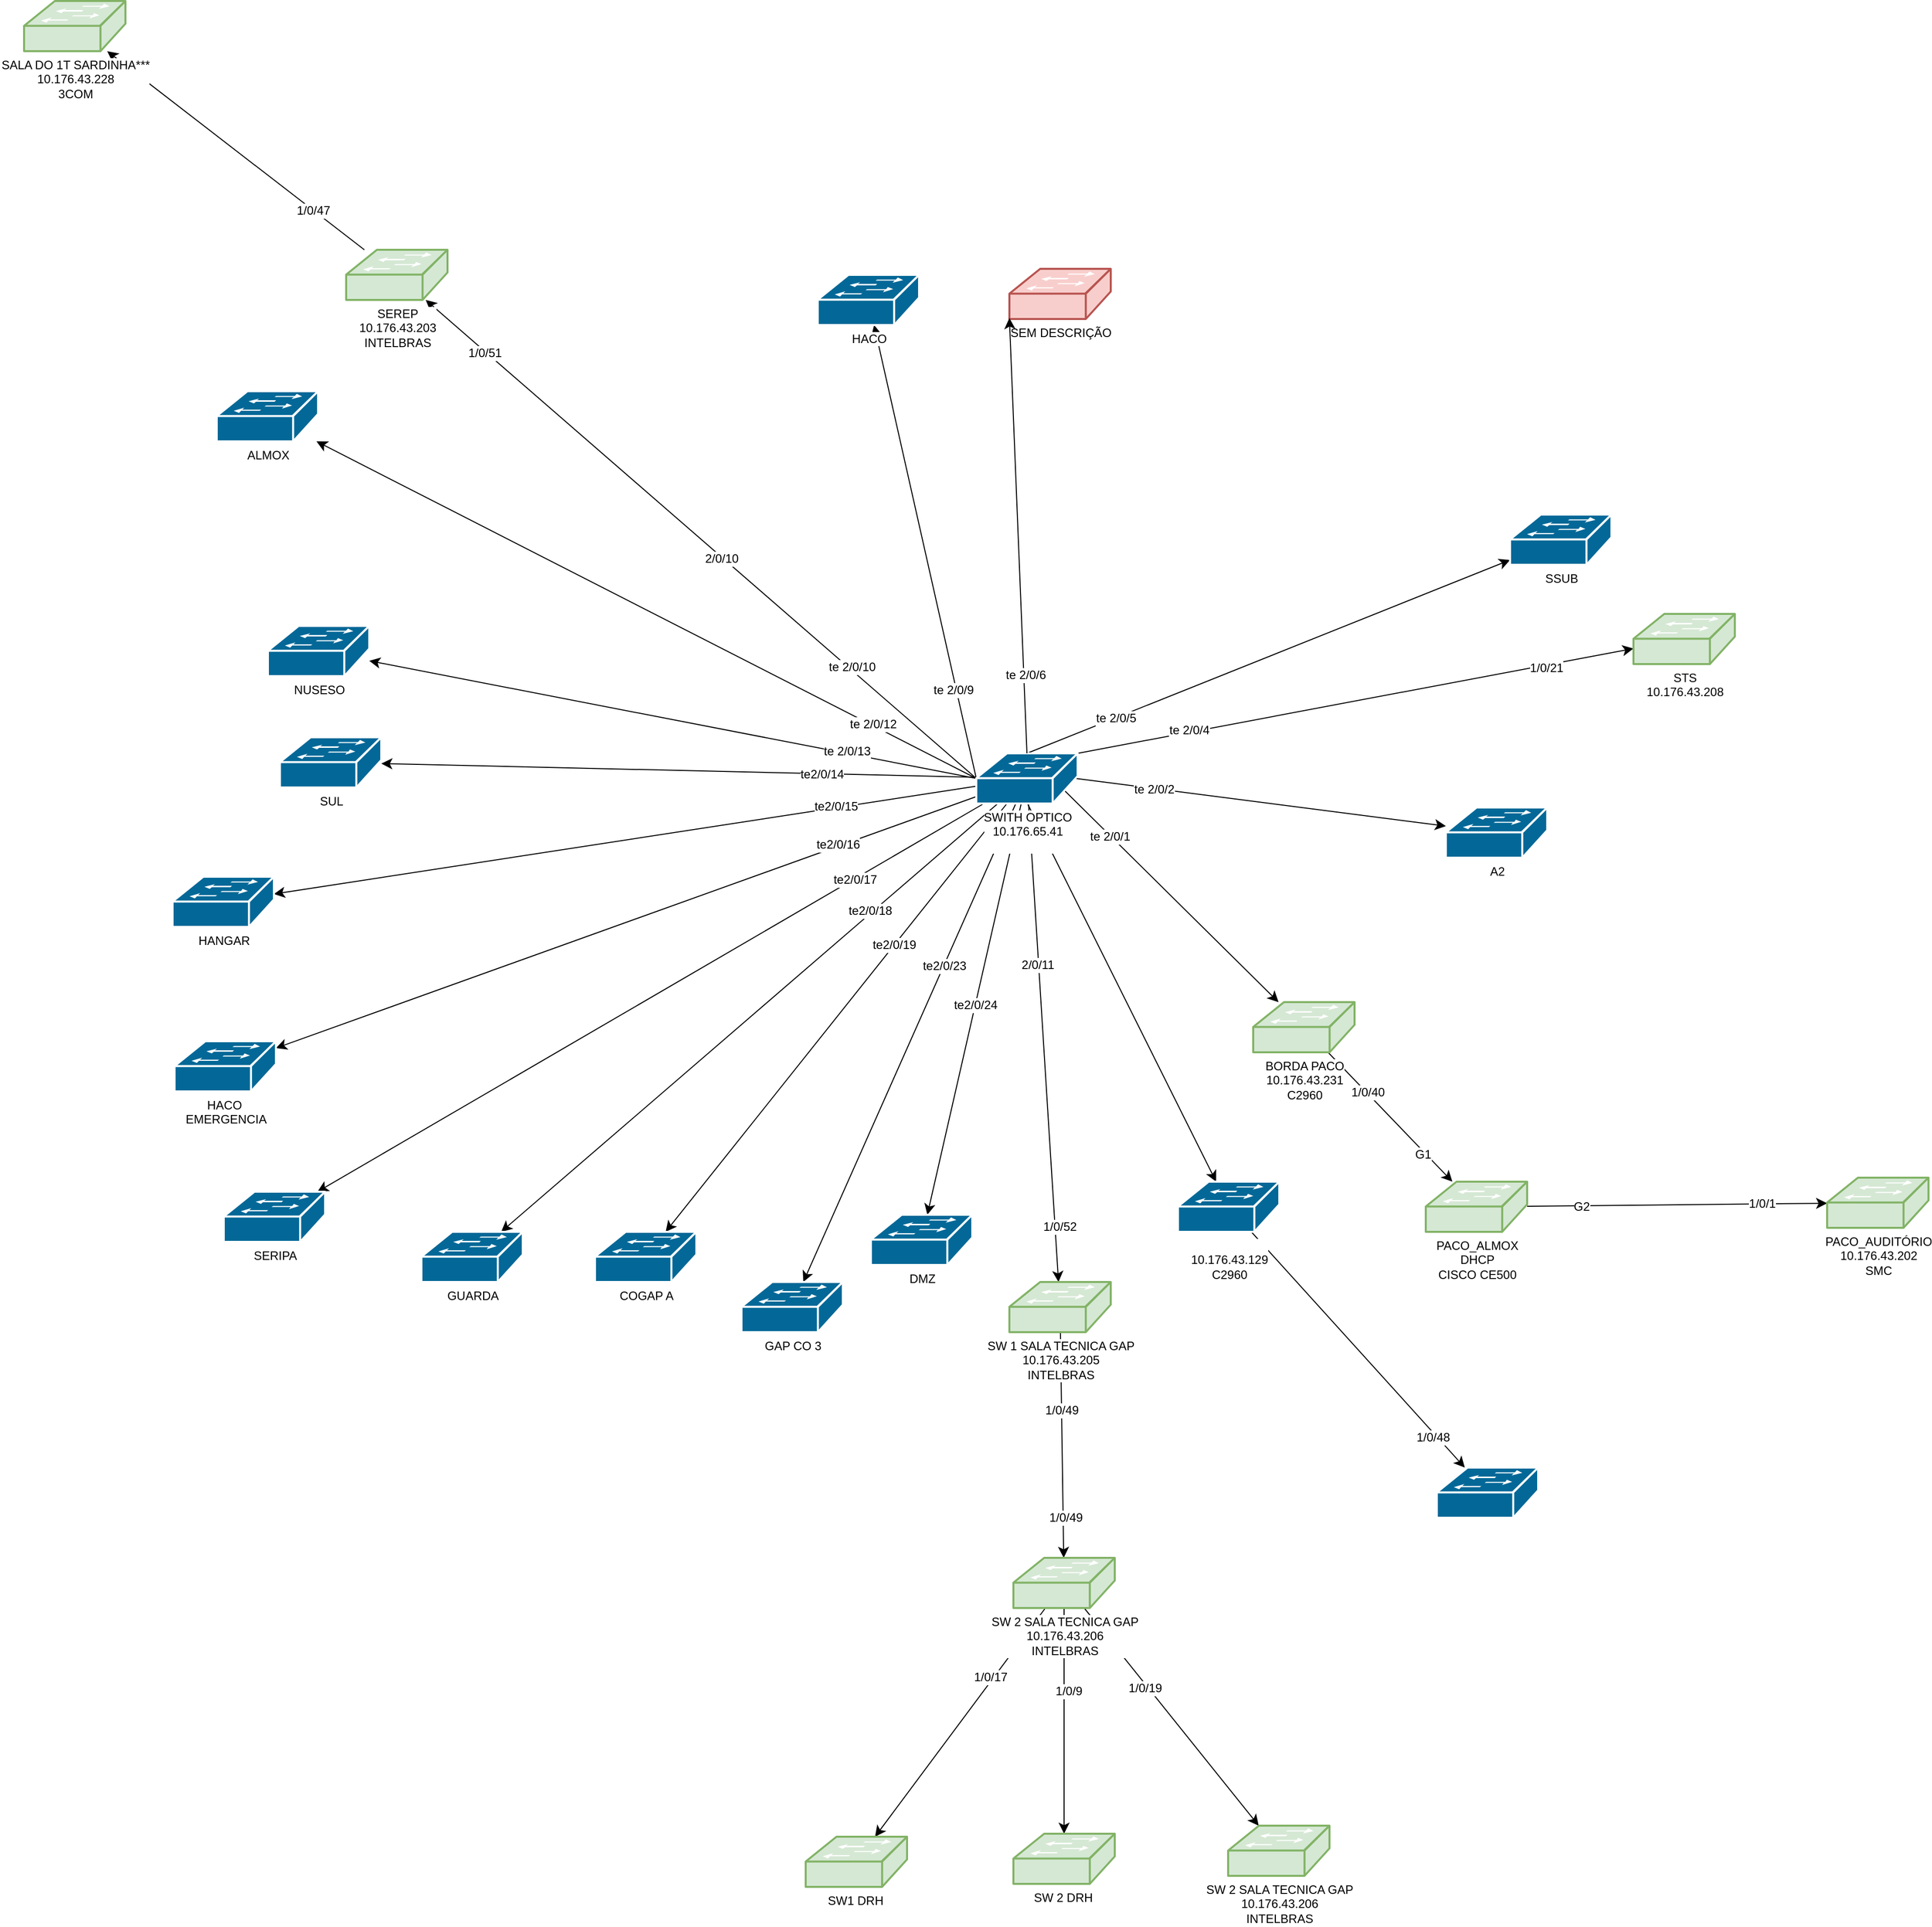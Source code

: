 <mxfile version="28.2.5">
  <diagram name="Página-1" id="2rpGbD3d713My13XPhMC">
    <mxGraphModel dx="1603" dy="1330" grid="0" gridSize="10" guides="1" tooltips="1" connect="1" arrows="1" fold="1" page="0" pageScale="1" pageWidth="1169" pageHeight="827" math="0" shadow="0">
      <root>
        <mxCell id="0" />
        <mxCell id="1" parent="0" />
        <mxCell id="S97krkcanKNOVeEmOC4i-10" style="edgeStyle=none;curved=1;rounded=0;orthogonalLoop=1;jettySize=auto;html=1;exitX=0.5;exitY=0;exitDx=0;exitDy=0;exitPerimeter=0;fontSize=12;startSize=8;endSize=8;labelBackgroundColor=default;" parent="1" source="S97krkcanKNOVeEmOC4i-1" target="S97krkcanKNOVeEmOC4i-2" edge="1">
          <mxGeometry relative="1" as="geometry" />
        </mxCell>
        <mxCell id="S97krkcanKNOVeEmOC4i-29" value="te 2/0/5" style="edgeLabel;html=1;align=center;verticalAlign=middle;resizable=0;points=[];fontSize=12;labelBackgroundColor=default;" parent="S97krkcanKNOVeEmOC4i-10" vertex="1" connectable="0">
          <mxGeometry x="-0.631" relative="1" as="geometry">
            <mxPoint as="offset" />
          </mxGeometry>
        </mxCell>
        <mxCell id="S97krkcanKNOVeEmOC4i-11" style="edgeStyle=none;curved=1;rounded=0;orthogonalLoop=1;jettySize=auto;html=1;exitX=0.5;exitY=0.98;exitDx=0;exitDy=0;exitPerimeter=0;fontSize=12;startSize=8;endSize=8;labelBackgroundColor=default;" parent="1" source="S97krkcanKNOVeEmOC4i-1" target="S97krkcanKNOVeEmOC4i-9" edge="1">
          <mxGeometry relative="1" as="geometry" />
        </mxCell>
        <mxCell id="S97krkcanKNOVeEmOC4i-18" style="edgeStyle=none;curved=1;rounded=0;orthogonalLoop=1;jettySize=auto;html=1;exitX=0.87;exitY=0.74;exitDx=0;exitDy=0;exitPerimeter=0;fontSize=12;startSize=8;endSize=8;labelBackgroundColor=default;" parent="1" source="S97krkcanKNOVeEmOC4i-1" target="S97krkcanKNOVeEmOC4i-8" edge="1">
          <mxGeometry relative="1" as="geometry" />
        </mxCell>
        <mxCell id="S97krkcanKNOVeEmOC4i-21" value="te 2/0/1" style="edgeLabel;html=1;align=center;verticalAlign=middle;resizable=0;points=[];fontSize=12;labelBackgroundColor=default;" parent="S97krkcanKNOVeEmOC4i-18" vertex="1" connectable="0">
          <mxGeometry x="-0.574" y="-1" relative="1" as="geometry">
            <mxPoint as="offset" />
          </mxGeometry>
        </mxCell>
        <mxCell id="S97krkcanKNOVeEmOC4i-22" style="edgeStyle=none;curved=1;rounded=0;orthogonalLoop=1;jettySize=auto;html=1;fontSize=12;startSize=8;endSize=8;exitX=0;exitY=0.5;exitDx=0;exitDy=0;exitPerimeter=0;labelBackgroundColor=default;" parent="1" source="S97krkcanKNOVeEmOC4i-1" target="S97krkcanKNOVeEmOC4i-3" edge="1">
          <mxGeometry relative="1" as="geometry" />
        </mxCell>
        <mxCell id="S97krkcanKNOVeEmOC4i-32" value="te 2/0/10" style="edgeLabel;html=1;align=center;verticalAlign=middle;resizable=0;points=[];fontSize=12;labelBackgroundColor=default;" parent="S97krkcanKNOVeEmOC4i-22" vertex="1" connectable="0">
          <mxGeometry x="-0.54" y="-2" relative="1" as="geometry">
            <mxPoint as="offset" />
          </mxGeometry>
        </mxCell>
        <mxCell id="xDjwK-CmtOB0LuVcwPuH-1" value="2/0/10" style="edgeLabel;html=1;align=center;verticalAlign=middle;resizable=0;points=[];fontSize=12;" parent="S97krkcanKNOVeEmOC4i-22" vertex="1" connectable="0">
          <mxGeometry x="-0.076" y="1" relative="1" as="geometry">
            <mxPoint as="offset" />
          </mxGeometry>
        </mxCell>
        <mxCell id="xDjwK-CmtOB0LuVcwPuH-2" value="1/0/51" style="edgeLabel;html=1;align=center;verticalAlign=middle;resizable=0;points=[];fontSize=12;" parent="S97krkcanKNOVeEmOC4i-22" vertex="1" connectable="0">
          <mxGeometry x="0.784" y="2" relative="1" as="geometry">
            <mxPoint as="offset" />
          </mxGeometry>
        </mxCell>
        <mxCell id="S97krkcanKNOVeEmOC4i-23" style="edgeStyle=none;curved=1;rounded=0;orthogonalLoop=1;jettySize=auto;html=1;exitX=0;exitY=0.5;exitDx=0;exitDy=0;exitPerimeter=0;fontSize=12;startSize=8;endSize=8;labelBackgroundColor=default;" parent="1" source="S97krkcanKNOVeEmOC4i-1" target="S97krkcanKNOVeEmOC4i-4" edge="1">
          <mxGeometry relative="1" as="geometry" />
        </mxCell>
        <mxCell id="S97krkcanKNOVeEmOC4i-31" value="te 2/0/9" style="edgeLabel;html=1;align=center;verticalAlign=middle;resizable=0;points=[];fontSize=12;labelBackgroundColor=default;" parent="S97krkcanKNOVeEmOC4i-23" vertex="1" connectable="0">
          <mxGeometry x="-0.605" y="3" relative="1" as="geometry">
            <mxPoint as="offset" />
          </mxGeometry>
        </mxCell>
        <mxCell id="S97krkcanKNOVeEmOC4i-24" style="edgeStyle=none;curved=1;rounded=0;orthogonalLoop=1;jettySize=auto;html=1;exitX=0.98;exitY=0.5;exitDx=0;exitDy=0;exitPerimeter=0;fontSize=12;startSize=8;endSize=8;labelBackgroundColor=default;" parent="1" source="S97krkcanKNOVeEmOC4i-1" target="S97krkcanKNOVeEmOC4i-6" edge="1">
          <mxGeometry relative="1" as="geometry" />
        </mxCell>
        <mxCell id="S97krkcanKNOVeEmOC4i-27" value="te 2/0/2" style="edgeLabel;html=1;align=center;verticalAlign=middle;resizable=0;points=[];fontSize=12;labelBackgroundColor=default;" parent="S97krkcanKNOVeEmOC4i-24" vertex="1" connectable="0">
          <mxGeometry x="-0.576" y="-1" relative="1" as="geometry">
            <mxPoint as="offset" />
          </mxGeometry>
        </mxCell>
        <mxCell id="S97krkcanKNOVeEmOC4i-26" style="edgeStyle=none;curved=1;rounded=0;orthogonalLoop=1;jettySize=auto;html=1;exitX=1;exitY=0;exitDx=0;exitDy=0;exitPerimeter=0;fontSize=12;startSize=8;endSize=8;labelBackgroundColor=default;" parent="1" source="S97krkcanKNOVeEmOC4i-1" target="S97krkcanKNOVeEmOC4i-5" edge="1">
          <mxGeometry relative="1" as="geometry" />
        </mxCell>
        <mxCell id="S97krkcanKNOVeEmOC4i-28" value="te 2/0/4" style="edgeLabel;html=1;align=center;verticalAlign=middle;resizable=0;points=[];fontSize=12;labelBackgroundColor=default;" parent="S97krkcanKNOVeEmOC4i-26" vertex="1" connectable="0">
          <mxGeometry x="-0.6" y="2" relative="1" as="geometry">
            <mxPoint as="offset" />
          </mxGeometry>
        </mxCell>
        <mxCell id="3-04ywkSGXIaE_rQBji--24" value="1/0/21" style="edgeLabel;html=1;align=center;verticalAlign=middle;resizable=0;points=[];fontSize=12;" parent="S97krkcanKNOVeEmOC4i-26" vertex="1" connectable="0">
          <mxGeometry x="0.682" y="-3" relative="1" as="geometry">
            <mxPoint as="offset" />
          </mxGeometry>
        </mxCell>
        <mxCell id="S97krkcanKNOVeEmOC4i-37" value="" style="edgeStyle=none;curved=1;rounded=0;orthogonalLoop=1;jettySize=auto;html=1;fontSize=12;startSize=8;endSize=8;exitX=0;exitY=0.5;exitDx=0;exitDy=0;exitPerimeter=0;labelBackgroundColor=default;" parent="1" source="S97krkcanKNOVeEmOC4i-1" target="S97krkcanKNOVeEmOC4i-36" edge="1">
          <mxGeometry relative="1" as="geometry" />
        </mxCell>
        <mxCell id="S97krkcanKNOVeEmOC4i-41" value="te 2/0/12" style="edgeLabel;html=1;align=center;verticalAlign=middle;resizable=0;points=[];fontSize=12;labelBackgroundColor=default;" parent="S97krkcanKNOVeEmOC4i-37" vertex="1" connectable="0">
          <mxGeometry x="-0.686" y="-1" relative="1" as="geometry">
            <mxPoint y="-1" as="offset" />
          </mxGeometry>
        </mxCell>
        <mxCell id="S97krkcanKNOVeEmOC4i-39" value="" style="edgeStyle=none;curved=1;rounded=0;orthogonalLoop=1;jettySize=auto;html=1;fontSize=12;startSize=8;endSize=8;exitX=0;exitY=0.5;exitDx=0;exitDy=0;exitPerimeter=0;labelBackgroundColor=default;" parent="1" source="S97krkcanKNOVeEmOC4i-1" target="S97krkcanKNOVeEmOC4i-38" edge="1">
          <mxGeometry relative="1" as="geometry" />
        </mxCell>
        <mxCell id="S97krkcanKNOVeEmOC4i-42" value="te 2/0/13" style="edgeLabel;html=1;align=center;verticalAlign=middle;resizable=0;points=[];fontSize=12;labelBackgroundColor=default;" parent="S97krkcanKNOVeEmOC4i-39" vertex="1" connectable="0">
          <mxGeometry x="-0.57" y="-2" relative="1" as="geometry">
            <mxPoint as="offset" />
          </mxGeometry>
        </mxCell>
        <mxCell id="S97krkcanKNOVeEmOC4i-56" value="" style="edgeStyle=none;curved=1;rounded=0;orthogonalLoop=1;jettySize=auto;html=1;fontSize=12;startSize=8;endSize=8;labelBackgroundColor=default;" parent="1" source="S97krkcanKNOVeEmOC4i-1" target="S97krkcanKNOVeEmOC4i-55" edge="1">
          <mxGeometry relative="1" as="geometry" />
        </mxCell>
        <mxCell id="S97krkcanKNOVeEmOC4i-76" value="&lt;span style=&quot;color: rgba(0, 0, 0, 0); font-family: monospace; font-size: 0px; text-align: start;&quot;&gt;%3CmxGraphModel%3E%3Croot%3E%3CmxCell%20id%3D%220%22%2F%3E%3CmxCell%20id%3D%221%22%20parent%3D%220%22%2F%3E%3CmxCell%20id%3D%222%22%20value%3D%22te%202%2F0%2F13%22%20style%3D%22edgeLabel%3Bhtml%3D1%3Balign%3Dcenter%3BverticalAlign%3Dmiddle%3Bresizable%3D0%3Bpoints%3D%5B%5D%3BfontSize%3D12%3B%22%20vertex%3D%221%22%20connectable%3D%220%22%20parent%3D%221%22%3E%3CmxGeometry%20x%3D%2257.299%22%20y%3D%22161.834%22%20as%3D%22geometry%22%2F%3E%3C%2FmxCell%3E%3C%2Froot%3E%3C%2FmxGraphModel%3E&lt;/span&gt;" style="edgeLabel;html=1;align=center;verticalAlign=middle;resizable=0;points=[];fontSize=12;labelBackgroundColor=default;" parent="S97krkcanKNOVeEmOC4i-56" vertex="1" connectable="0">
          <mxGeometry x="-0.583" relative="1" as="geometry">
            <mxPoint as="offset" />
          </mxGeometry>
        </mxCell>
        <mxCell id="S97krkcanKNOVeEmOC4i-78" value="te2/0/14" style="edgeLabel;html=1;align=center;verticalAlign=middle;resizable=0;points=[];fontSize=12;labelBackgroundColor=default;" parent="S97krkcanKNOVeEmOC4i-56" vertex="1" connectable="0">
          <mxGeometry x="-0.479" relative="1" as="geometry">
            <mxPoint as="offset" />
          </mxGeometry>
        </mxCell>
        <mxCell id="S97krkcanKNOVeEmOC4i-58" value="" style="edgeStyle=none;curved=1;rounded=0;orthogonalLoop=1;jettySize=auto;html=1;fontSize=12;startSize=8;endSize=8;labelBackgroundColor=default;" parent="1" source="S97krkcanKNOVeEmOC4i-1" target="S97krkcanKNOVeEmOC4i-57" edge="1">
          <mxGeometry relative="1" as="geometry" />
        </mxCell>
        <mxCell id="S97krkcanKNOVeEmOC4i-75" value="&lt;span style=&quot;color: rgba(0, 0, 0, 0); font-family: monospace; font-size: 0px; text-align: start;&quot;&gt;%3CmxGraphModel%3E%3Croot%3E%3CmxCell%20id%3D%220%22%2F%3E%3CmxCell%20id%3D%221%22%20parent%3D%220%22%2F%3E%3CmxCell%20id%3D%222%22%20value%3D%22%22%20style%3D%22edgeStyle%3Dnone%3Bcurved%3D1%3Brounded%3D0%3BorthogonalLoop%3D1%3BjettySize%3Dauto%3Bhtml%3D1%3BfontSize%3D12%3BstartSize%3D8%3BendSize%3D8%3B%22%20edge%3D%221%22%20target%3D%228%22%20parent%3D%221%22%3E%3CmxGeometry%20relative%3D%221%22%20as%3D%22geometry%22%3E%3CmxPoint%20x%3D%22187%22%20y%3D%22199%22%20as%3D%22sourcePoint%22%2F%3E%3C%2FmxGeometry%3E%3C%2FmxCell%3E%3CmxCell%20id%3D%223%22%20value%3D%22te%202%2F0%2F11%22%20style%3D%22edgeLabel%3Bhtml%3D1%3Balign%3Dcenter%3BverticalAlign%3Dmiddle%3Bresizable%3D0%3Bpoints%3D%5B%5D%3BfontSize%3D12%3B%22%20vertex%3D%221%22%20connectable%3D%220%22%20parent%3D%222%22%3E%3CmxGeometry%20x%3D%22-0.441%22%20relative%3D%221%22%20as%3D%22geometry%22%3E%3CmxPoint%20as%3D%22offset%22%2F%3E%3C%2FmxGeometry%3E%3C%2FmxCell%3E%3CmxCell%20id%3D%224%22%20value%3D%22%22%20style%3D%22edgeStyle%3Dnone%3Bcurved%3D1%3Brounded%3D0%3BorthogonalLoop%3D1%3BjettySize%3Dauto%3Bhtml%3D1%3BfontSize%3D12%3BstartSize%3D8%3BendSize%3D8%3B%22%20edge%3D%221%22%20target%3D%229%22%20parent%3D%221%22%3E%3CmxGeometry%20relative%3D%221%22%20as%3D%22geometry%22%3E%3CmxPoint%20x%3D%22187%22%20y%3D%22214%22%20as%3D%22sourcePoint%22%2F%3E%3C%2FmxGeometry%3E%3C%2FmxCell%3E%3CmxCell%20id%3D%225%22%20value%3D%22te%202%2F0%2F12%22%20style%3D%22edgeLabel%3Bhtml%3D1%3Balign%3Dcenter%3BverticalAlign%3Dmiddle%3Bresizable%3D0%3Bpoints%3D%5B%5D%3BfontSize%3D12%3B%22%20vertex%3D%221%22%20connectable%3D%220%22%20parent%3D%224%22%3E%3CmxGeometry%20x%3D%22-0.686%22%20y%3D%22-1%22%20relative%3D%221%22%20as%3D%22geometry%22%3E%3CmxPoint%20y%3D%22-1%22%20as%3D%22offset%22%2F%3E%3C%2FmxGeometry%3E%3C%2FmxCell%3E%3CmxCell%20id%3D%226%22%20value%3D%22%22%20style%3D%22edgeStyle%3Dnone%3Bcurved%3D1%3Brounded%3D0%3BorthogonalLoop%3D1%3BjettySize%3Dauto%3Bhtml%3D1%3BfontSize%3D12%3BstartSize%3D8%3BendSize%3D8%3B%22%20edge%3D%221%22%20target%3D%2210%22%20parent%3D%221%22%3E%3CmxGeometry%20relative%3D%221%22%20as%3D%22geometry%22%3E%3CmxPoint%20x%3D%22209%22%20y%3D%22214%22%20as%3D%22sourcePoint%22%2F%3E%3C%2FmxGeometry%3E%3C%2FmxCell%3E%3CmxCell%20id%3D%227%22%20value%3D%22te%202%2F0%2F13%22%20style%3D%22edgeLabel%3Bhtml%3D1%3Balign%3Dcenter%3BverticalAlign%3Dmiddle%3Bresizable%3D0%3Bpoints%3D%5B%5D%3BfontSize%3D12%3B%22%20vertex%3D%221%22%20connectable%3D%220%22%20parent%3D%226%22%3E%3CmxGeometry%20x%3D%22-0.57%22%20y%3D%22-2%22%20relative%3D%221%22%20as%3D%22geometry%22%3E%3CmxPoint%20as%3D%22offset%22%2F%3E%3C%2FmxGeometry%3E%3C%2FmxCell%3E%3CmxCell%20id%3D%228%22%20value%3D%22SWITH%20OPTICO%26lt%3Bdiv%26gt%3B10.176.65.41%26lt%3B%2Fdiv%26gt%3B%26lt%3Bdiv%26gt%3B%26lt%3Bbr%26gt%3B%26lt%3B%2Fdiv%26gt%3B%22%20style%3D%22shape%3Dmxgraph.cisco.switches.workgroup_switch%3Bsketch%3D0%3Bhtml%3D1%3BpointerEvents%3D1%3Bdashed%3D0%3BfillColor%3D%23036897%3BstrokeColor%3D%23ffffff%3BstrokeWidth%3D2%3BverticalLabelPosition%3Dbottom%3BverticalAlign%3Dtop%3Balign%3Dcenter%3BoutlineConnect%3D0%3BlabelBackgroundColor%3Ddefault%3B%22%20vertex%3D%221%22%20parent%3D%221%22%3E%3CmxGeometry%20x%3D%22-350%22%20y%3D%22271%22%20width%3D%22101%22%20height%3D%2250%22%20as%3D%22geometry%22%2F%3E%3C%2FmxCell%3E%3CmxCell%20id%3D%229%22%20value%3D%22SWITH%20OPTICO%26lt%3Bdiv%26gt%3B10.176.65.41%26lt%3B%2Fdiv%26gt%3B%26lt%3Bdiv%26gt%3B%26lt%3Bbr%26gt%3B%26lt%3B%2Fdiv%26gt%3B%22%20style%3D%22shape%3Dmxgraph.cisco.switches.workgroup_switch%3Bsketch%3D0%3Bhtml%3D1%3BpointerEvents%3D1%3Bdashed%3D0%3BfillColor%3D%23036897%3BstrokeColor%3D%23ffffff%3BstrokeWidth%3D2%3BverticalLabelPosition%3Dbottom%3BverticalAlign%3Dtop%3Balign%3Dcenter%3BoutlineConnect%3D0%3BlabelBackgroundColor%3Ddefault%3B%22%20vertex%3D%221%22%20parent%3D%221%22%3E%3CmxGeometry%20x%3D%22-330%22%20y%3D%22415%22%20width%3D%22101%22%20height%3D%2250%22%20as%3D%22geometry%22%2F%3E%3C%2FmxCell%3E%3CmxCell%20id%3D%2210%22%20value%3D%22SWITH%20OPTICO%26lt%3Bdiv%26gt%3B10.176.65.41%26lt%3B%2Fdiv%26gt%3B%26lt%3Bdiv%26gt%3B%26lt%3Bbr%26gt%3B%26lt%3B%2Fdiv%26gt%3B%22%20style%3D%22shape%3Dmxgraph.cisco.switches.workgroup_switch%3Bsketch%3D0%3Bhtml%3D1%3BpointerEvents%3D1%3Bdashed%3D0%3BfillColor%3D%23036897%3BstrokeColor%3D%23ffffff%3BstrokeWidth%3D2%3BverticalLabelPosition%3Dbottom%3BverticalAlign%3Dtop%3Balign%3Dcenter%3BoutlineConnect%3D0%3BlabelBackgroundColor%3Ddefault%3B%22%20vertex%3D%221%22%20parent%3D%221%22%3E%3CmxGeometry%20x%3D%22-204%22%20y%3D%22510%22%20width%3D%22101%22%20height%3D%2250%22%20as%3D%22geometry%22%2F%3E%3C%2FmxCell%3E%3C%2Froot%3E%3C%2FmxGraphModel%3E&lt;/span&gt;" style="edgeLabel;html=1;align=center;verticalAlign=middle;resizable=0;points=[];fontSize=12;labelBackgroundColor=default;" parent="S97krkcanKNOVeEmOC4i-58" vertex="1" connectable="0">
          <mxGeometry x="-0.594" y="-2" relative="1" as="geometry">
            <mxPoint as="offset" />
          </mxGeometry>
        </mxCell>
        <mxCell id="S97krkcanKNOVeEmOC4i-79" value="te2/0/15" style="edgeLabel;html=1;align=center;verticalAlign=middle;resizable=0;points=[];fontSize=12;labelBackgroundColor=default;" parent="S97krkcanKNOVeEmOC4i-58" vertex="1" connectable="0">
          <mxGeometry x="-0.601" y="-2" relative="1" as="geometry">
            <mxPoint as="offset" />
          </mxGeometry>
        </mxCell>
        <mxCell id="S97krkcanKNOVeEmOC4i-60" value="" style="edgeStyle=none;curved=1;rounded=0;orthogonalLoop=1;jettySize=auto;html=1;fontSize=12;startSize=8;endSize=8;labelBackgroundColor=default;" parent="1" source="S97krkcanKNOVeEmOC4i-1" target="S97krkcanKNOVeEmOC4i-59" edge="1">
          <mxGeometry relative="1" as="geometry" />
        </mxCell>
        <mxCell id="S97krkcanKNOVeEmOC4i-80" value="te2/0/16" style="edgeLabel;html=1;align=center;verticalAlign=middle;resizable=0;points=[];fontSize=12;labelBackgroundColor=default;" parent="S97krkcanKNOVeEmOC4i-60" vertex="1" connectable="0">
          <mxGeometry x="-0.606" y="-2" relative="1" as="geometry">
            <mxPoint as="offset" />
          </mxGeometry>
        </mxCell>
        <mxCell id="S97krkcanKNOVeEmOC4i-62" value="" style="edgeStyle=none;curved=1;rounded=0;orthogonalLoop=1;jettySize=auto;html=1;fontSize=12;startSize=8;endSize=8;labelBackgroundColor=default;" parent="1" source="S97krkcanKNOVeEmOC4i-1" target="S97krkcanKNOVeEmOC4i-61" edge="1">
          <mxGeometry relative="1" as="geometry" />
        </mxCell>
        <mxCell id="S97krkcanKNOVeEmOC4i-81" value="te2/0/17" style="edgeLabel;html=1;align=center;verticalAlign=middle;resizable=0;points=[];fontSize=12;labelBackgroundColor=default;" parent="S97krkcanKNOVeEmOC4i-62" vertex="1" connectable="0">
          <mxGeometry x="-0.611" y="1" relative="1" as="geometry">
            <mxPoint as="offset" />
          </mxGeometry>
        </mxCell>
        <mxCell id="S97krkcanKNOVeEmOC4i-64" value="" style="edgeStyle=none;curved=1;rounded=0;orthogonalLoop=1;jettySize=auto;html=1;fontSize=12;startSize=8;endSize=8;labelBackgroundColor=default;" parent="1" source="S97krkcanKNOVeEmOC4i-1" target="S97krkcanKNOVeEmOC4i-63" edge="1">
          <mxGeometry relative="1" as="geometry" />
        </mxCell>
        <mxCell id="S97krkcanKNOVeEmOC4i-82" value="te2/0/18" style="edgeLabel;html=1;align=center;verticalAlign=middle;resizable=0;points=[];fontSize=12;labelBackgroundColor=default;" parent="S97krkcanKNOVeEmOC4i-64" vertex="1" connectable="0">
          <mxGeometry x="-0.49" y="-2" relative="1" as="geometry">
            <mxPoint as="offset" />
          </mxGeometry>
        </mxCell>
        <mxCell id="S97krkcanKNOVeEmOC4i-70" value="" style="edgeStyle=none;curved=1;rounded=0;orthogonalLoop=1;jettySize=auto;html=1;fontSize=12;startSize=8;endSize=8;labelBackgroundColor=default;" parent="1" source="S97krkcanKNOVeEmOC4i-1" target="S97krkcanKNOVeEmOC4i-69" edge="1">
          <mxGeometry relative="1" as="geometry" />
        </mxCell>
        <mxCell id="S97krkcanKNOVeEmOC4i-83" value="te2/0/19" style="edgeLabel;html=1;align=center;verticalAlign=middle;resizable=0;points=[];fontSize=12;labelBackgroundColor=default;" parent="S97krkcanKNOVeEmOC4i-70" vertex="1" connectable="0">
          <mxGeometry x="-0.338" relative="1" as="geometry">
            <mxPoint as="offset" />
          </mxGeometry>
        </mxCell>
        <mxCell id="S97krkcanKNOVeEmOC4i-72" value="" style="edgeStyle=none;curved=1;rounded=0;orthogonalLoop=1;jettySize=auto;html=1;fontSize=12;startSize=8;endSize=8;labelBackgroundColor=default;" parent="1" source="S97krkcanKNOVeEmOC4i-1" target="S97krkcanKNOVeEmOC4i-71" edge="1">
          <mxGeometry relative="1" as="geometry" />
        </mxCell>
        <mxCell id="S97krkcanKNOVeEmOC4i-84" value="te2/0/23" style="edgeLabel;html=1;align=center;verticalAlign=middle;resizable=0;points=[];fontSize=12;labelBackgroundColor=default;" parent="S97krkcanKNOVeEmOC4i-72" vertex="1" connectable="0">
          <mxGeometry x="-0.324" relative="1" as="geometry">
            <mxPoint as="offset" />
          </mxGeometry>
        </mxCell>
        <mxCell id="S97krkcanKNOVeEmOC4i-74" value="" style="edgeStyle=none;curved=1;rounded=0;orthogonalLoop=1;jettySize=auto;html=1;fontSize=12;startSize=8;endSize=8;labelBackgroundColor=default;" parent="1" source="S97krkcanKNOVeEmOC4i-1" target="S97krkcanKNOVeEmOC4i-73" edge="1">
          <mxGeometry relative="1" as="geometry" />
        </mxCell>
        <mxCell id="S97krkcanKNOVeEmOC4i-86" value="te2/0/24" style="edgeLabel;html=1;align=center;verticalAlign=middle;resizable=0;points=[];fontSize=12;labelBackgroundColor=default;" parent="S97krkcanKNOVeEmOC4i-74" vertex="1" connectable="0">
          <mxGeometry x="-0.02" relative="1" as="geometry">
            <mxPoint as="offset" />
          </mxGeometry>
        </mxCell>
        <mxCell id="3-04ywkSGXIaE_rQBji--6" value="" style="edgeStyle=none;curved=1;rounded=0;orthogonalLoop=1;jettySize=auto;html=1;fontSize=12;startSize=8;endSize=8;" parent="1" source="S97krkcanKNOVeEmOC4i-1" target="3-04ywkSGXIaE_rQBji--5" edge="1">
          <mxGeometry relative="1" as="geometry" />
        </mxCell>
        <mxCell id="3-04ywkSGXIaE_rQBji--13" value="1/0/52" style="edgeLabel;html=1;align=center;verticalAlign=middle;resizable=0;points=[];fontSize=12;" parent="3-04ywkSGXIaE_rQBji--6" vertex="1" connectable="0">
          <mxGeometry x="0.77" y="4" relative="1" as="geometry">
            <mxPoint as="offset" />
          </mxGeometry>
        </mxCell>
        <mxCell id="3-04ywkSGXIaE_rQBji--14" value="2/0/11" style="edgeLabel;html=1;align=center;verticalAlign=middle;resizable=0;points=[];fontSize=12;" parent="3-04ywkSGXIaE_rQBji--6" vertex="1" connectable="0">
          <mxGeometry x="-0.328" y="-1" relative="1" as="geometry">
            <mxPoint y="1" as="offset" />
          </mxGeometry>
        </mxCell>
        <mxCell id="S97krkcanKNOVeEmOC4i-1" value="SWITH OPTICO&lt;div&gt;10.176.65.41&lt;/div&gt;&lt;div&gt;&lt;br&gt;&lt;/div&gt;" style="shape=mxgraph.cisco.switches.workgroup_switch;sketch=0;html=1;pointerEvents=1;dashed=0;fillColor=#036897;strokeColor=#ffffff;strokeWidth=2;verticalLabelPosition=bottom;verticalAlign=top;align=center;outlineConnect=0;labelBackgroundColor=default;" parent="1" vertex="1">
          <mxGeometry x="187" y="164" width="101" height="50" as="geometry" />
        </mxCell>
        <mxCell id="S97krkcanKNOVeEmOC4i-2" value="&lt;div&gt;SSUB&lt;/div&gt;" style="shape=mxgraph.cisco.switches.workgroup_switch;sketch=0;html=1;pointerEvents=1;dashed=0;fillColor=#036897;strokeColor=#ffffff;strokeWidth=2;verticalLabelPosition=bottom;verticalAlign=top;align=center;outlineConnect=0;labelBackgroundColor=default;" parent="1" vertex="1">
          <mxGeometry x="719" y="-74" width="101" height="50" as="geometry" />
        </mxCell>
        <mxCell id="xDjwK-CmtOB0LuVcwPuH-4" value="" style="edgeStyle=none;curved=1;rounded=0;orthogonalLoop=1;jettySize=auto;html=1;fontSize=12;startSize=8;endSize=8;" parent="1" source="S97krkcanKNOVeEmOC4i-3" target="xDjwK-CmtOB0LuVcwPuH-3" edge="1">
          <mxGeometry relative="1" as="geometry" />
        </mxCell>
        <mxCell id="xDjwK-CmtOB0LuVcwPuH-5" value="1/0/47" style="edgeLabel;html=1;align=center;verticalAlign=middle;resizable=0;points=[];fontSize=12;" parent="xDjwK-CmtOB0LuVcwPuH-4" vertex="1" connectable="0">
          <mxGeometry x="-0.603" relative="1" as="geometry">
            <mxPoint as="offset" />
          </mxGeometry>
        </mxCell>
        <mxCell id="S97krkcanKNOVeEmOC4i-3" value="SEREP&lt;div&gt;10.176.43.203&lt;/div&gt;&lt;div&gt;INTELBRAS&lt;/div&gt;" style="shape=mxgraph.cisco.switches.workgroup_switch;sketch=0;html=1;pointerEvents=1;dashed=0;fillColor=#d5e8d4;strokeColor=#82b366;strokeWidth=2;verticalLabelPosition=bottom;verticalAlign=top;align=center;outlineConnect=0;labelBackgroundColor=default;" parent="1" vertex="1">
          <mxGeometry x="-441" y="-338" width="101" height="50" as="geometry" />
        </mxCell>
        <mxCell id="S97krkcanKNOVeEmOC4i-4" value="&lt;div&gt;HACO&lt;/div&gt;" style="shape=mxgraph.cisco.switches.workgroup_switch;sketch=0;html=1;pointerEvents=1;dashed=0;fillColor=#036897;strokeColor=#ffffff;strokeWidth=2;verticalLabelPosition=bottom;verticalAlign=top;align=center;outlineConnect=0;labelBackgroundColor=default;" parent="1" vertex="1">
          <mxGeometry x="29" y="-313" width="101" height="50" as="geometry" />
        </mxCell>
        <mxCell id="S97krkcanKNOVeEmOC4i-5" value="&lt;div&gt;STS&lt;/div&gt;&lt;div&gt;10.176.43.208&lt;/div&gt;" style="shape=mxgraph.cisco.switches.workgroup_switch;sketch=0;html=1;pointerEvents=1;dashed=0;fillColor=#d5e8d4;strokeColor=#82b366;strokeWidth=2;verticalLabelPosition=bottom;verticalAlign=top;align=center;outlineConnect=0;labelBackgroundColor=default;" parent="1" vertex="1">
          <mxGeometry x="842" y="25" width="101" height="50" as="geometry" />
        </mxCell>
        <mxCell id="S97krkcanKNOVeEmOC4i-6" value="A2" style="shape=mxgraph.cisco.switches.workgroup_switch;sketch=0;html=1;pointerEvents=1;dashed=0;fillColor=#036897;strokeColor=#ffffff;strokeWidth=2;verticalLabelPosition=bottom;verticalAlign=top;align=center;outlineConnect=0;labelBackgroundColor=default;" parent="1" vertex="1">
          <mxGeometry x="655" y="218" width="101" height="50" as="geometry" />
        </mxCell>
        <mxCell id="S97krkcanKNOVeEmOC4i-7" value="&lt;div&gt;SEM DESCRIÇÃO&lt;/div&gt;&lt;div&gt;&lt;br&gt;&lt;/div&gt;" style="shape=mxgraph.cisco.switches.workgroup_switch;sketch=0;html=1;pointerEvents=1;dashed=0;fillColor=#f8cecc;strokeColor=#b85450;strokeWidth=2;verticalLabelPosition=bottom;verticalAlign=top;align=center;outlineConnect=0;labelBackgroundColor=default;" parent="1" vertex="1">
          <mxGeometry x="220" y="-319" width="101" height="50" as="geometry" />
        </mxCell>
        <mxCell id="S97krkcanKNOVeEmOC4i-20" value="" style="edgeStyle=none;curved=1;rounded=0;orthogonalLoop=1;jettySize=auto;html=1;fontSize=12;startSize=8;endSize=8;labelBackgroundColor=default;" parent="1" source="S97krkcanKNOVeEmOC4i-8" target="S97krkcanKNOVeEmOC4i-19" edge="1">
          <mxGeometry relative="1" as="geometry" />
        </mxCell>
        <mxCell id="xDjwK-CmtOB0LuVcwPuH-10" value="G1" style="edgeLabel;html=1;align=center;verticalAlign=middle;resizable=0;points=[];fontSize=12;" parent="S97krkcanKNOVeEmOC4i-20" vertex="1" connectable="0">
          <mxGeometry x="0.546" y="-3" relative="1" as="geometry">
            <mxPoint as="offset" />
          </mxGeometry>
        </mxCell>
        <mxCell id="xDjwK-CmtOB0LuVcwPuH-11" value="1/0/40" style="edgeLabel;html=1;align=center;verticalAlign=middle;resizable=0;points=[];fontSize=12;" parent="S97krkcanKNOVeEmOC4i-20" vertex="1" connectable="0">
          <mxGeometry x="-0.511" y="-1" relative="1" as="geometry">
            <mxPoint x="10" y="8" as="offset" />
          </mxGeometry>
        </mxCell>
        <mxCell id="S97krkcanKNOVeEmOC4i-8" value="BORDA PACO&lt;div&gt;10.176.43.231&lt;/div&gt;&lt;div&gt;C2960&lt;/div&gt;" style="shape=mxgraph.cisco.switches.workgroup_switch;sketch=0;html=1;pointerEvents=1;dashed=0;fillColor=#d5e8d4;strokeColor=#82b366;strokeWidth=2;verticalLabelPosition=bottom;verticalAlign=top;align=center;outlineConnect=0;labelBackgroundColor=default;" parent="1" vertex="1">
          <mxGeometry x="463" y="412" width="101" height="50" as="geometry" />
        </mxCell>
        <mxCell id="S97krkcanKNOVeEmOC4i-15" value="" style="edgeStyle=none;curved=1;rounded=0;orthogonalLoop=1;jettySize=auto;html=1;fontSize=12;startSize=8;endSize=8;labelBackgroundColor=default;" parent="1" source="S97krkcanKNOVeEmOC4i-9" target="S97krkcanKNOVeEmOC4i-14" edge="1">
          <mxGeometry relative="1" as="geometry" />
        </mxCell>
        <mxCell id="S97krkcanKNOVeEmOC4i-16" value="1/0/48" style="edgeLabel;html=1;align=center;verticalAlign=middle;resizable=0;points=[];fontSize=12;labelBackgroundColor=default;" parent="S97krkcanKNOVeEmOC4i-15" vertex="1" connectable="0">
          <mxGeometry x="0.721" y="-3" relative="1" as="geometry">
            <mxPoint as="offset" />
          </mxGeometry>
        </mxCell>
        <mxCell id="S97krkcanKNOVeEmOC4i-9" value="&lt;div&gt;&lt;br&gt;&lt;/div&gt;&lt;div&gt;10.176.43.129&lt;/div&gt;&lt;div&gt;C2960&lt;/div&gt;" style="shape=mxgraph.cisco.switches.workgroup_switch;sketch=0;html=1;pointerEvents=1;dashed=0;fillColor=#036897;strokeColor=#ffffff;strokeWidth=2;verticalLabelPosition=bottom;verticalAlign=top;align=center;outlineConnect=0;labelBackgroundColor=default;" parent="1" vertex="1">
          <mxGeometry x="388" y="591" width="101" height="50" as="geometry" />
        </mxCell>
        <mxCell id="S97krkcanKNOVeEmOC4i-14" value="&lt;div&gt;&lt;br&gt;&lt;/div&gt;" style="shape=mxgraph.cisco.switches.workgroup_switch;sketch=0;html=1;pointerEvents=1;dashed=0;fillColor=#036897;strokeColor=#ffffff;strokeWidth=2;verticalLabelPosition=bottom;verticalAlign=top;align=center;outlineConnect=0;labelBackgroundColor=default;" parent="1" vertex="1">
          <mxGeometry x="646" y="876" width="101" height="50" as="geometry" />
        </mxCell>
        <mxCell id="xDjwK-CmtOB0LuVcwPuH-7" value="" style="edgeStyle=none;curved=1;rounded=0;orthogonalLoop=1;jettySize=auto;html=1;fontSize=12;startSize=8;endSize=8;" parent="1" source="S97krkcanKNOVeEmOC4i-19" target="xDjwK-CmtOB0LuVcwPuH-6" edge="1">
          <mxGeometry relative="1" as="geometry" />
        </mxCell>
        <mxCell id="xDjwK-CmtOB0LuVcwPuH-8" value="G2" style="edgeLabel;html=1;align=center;verticalAlign=middle;resizable=0;points=[];fontSize=12;" parent="xDjwK-CmtOB0LuVcwPuH-7" vertex="1" connectable="0">
          <mxGeometry x="-0.64" y="-1" relative="1" as="geometry">
            <mxPoint as="offset" />
          </mxGeometry>
        </mxCell>
        <mxCell id="xDjwK-CmtOB0LuVcwPuH-9" value="1/0/1" style="edgeLabel;html=1;align=center;verticalAlign=middle;resizable=0;points=[];fontSize=12;" parent="xDjwK-CmtOB0LuVcwPuH-7" vertex="1" connectable="0">
          <mxGeometry x="0.564" relative="1" as="geometry">
            <mxPoint as="offset" />
          </mxGeometry>
        </mxCell>
        <mxCell id="S97krkcanKNOVeEmOC4i-19" value="PACO_ALMOX&lt;div&gt;DHCP&lt;/div&gt;&lt;div&gt;CISCO CE500&lt;/div&gt;" style="shape=mxgraph.cisco.switches.workgroup_switch;sketch=0;html=1;pointerEvents=1;dashed=0;fillColor=#d5e8d4;strokeColor=#82b366;strokeWidth=2;verticalLabelPosition=bottom;verticalAlign=top;align=center;outlineConnect=0;labelBackgroundColor=default;" parent="1" vertex="1">
          <mxGeometry x="635" y="591" width="101" height="50" as="geometry" />
        </mxCell>
        <mxCell id="S97krkcanKNOVeEmOC4i-25" style="edgeStyle=none;curved=1;rounded=0;orthogonalLoop=1;jettySize=auto;html=1;exitX=0.5;exitY=0;exitDx=0;exitDy=0;exitPerimeter=0;entryX=0;entryY=0.98;entryDx=0;entryDy=0;entryPerimeter=0;fontSize=12;startSize=8;endSize=8;labelBackgroundColor=default;" parent="1" source="S97krkcanKNOVeEmOC4i-1" target="S97krkcanKNOVeEmOC4i-7" edge="1">
          <mxGeometry relative="1" as="geometry" />
        </mxCell>
        <mxCell id="S97krkcanKNOVeEmOC4i-30" value="te 2/0/6" style="edgeLabel;html=1;align=center;verticalAlign=middle;resizable=0;points=[];fontSize=12;labelBackgroundColor=default;" parent="S97krkcanKNOVeEmOC4i-25" vertex="1" connectable="0">
          <mxGeometry x="-0.644" y="-1" relative="1" as="geometry">
            <mxPoint y="-1" as="offset" />
          </mxGeometry>
        </mxCell>
        <mxCell id="S97krkcanKNOVeEmOC4i-36" value="&lt;div&gt;ALMOX&lt;/div&gt;" style="shape=mxgraph.cisco.switches.workgroup_switch;sketch=0;html=1;pointerEvents=1;dashed=0;fillColor=#036897;strokeColor=#ffffff;strokeWidth=2;verticalLabelPosition=bottom;verticalAlign=top;align=center;outlineConnect=0;labelBackgroundColor=default;" parent="1" vertex="1">
          <mxGeometry x="-570" y="-197" width="101" height="50" as="geometry" />
        </mxCell>
        <mxCell id="S97krkcanKNOVeEmOC4i-38" value="&lt;div&gt;NUSESO&lt;/div&gt;" style="shape=mxgraph.cisco.switches.workgroup_switch;sketch=0;html=1;pointerEvents=1;dashed=0;fillColor=#036897;strokeColor=#ffffff;strokeWidth=2;verticalLabelPosition=bottom;verticalAlign=top;align=center;outlineConnect=0;labelBackgroundColor=default;" parent="1" vertex="1">
          <mxGeometry x="-519" y="37" width="101" height="50" as="geometry" />
        </mxCell>
        <mxCell id="S97krkcanKNOVeEmOC4i-55" value="&lt;div&gt;SUL&lt;/div&gt;" style="shape=mxgraph.cisco.switches.workgroup_switch;sketch=0;html=1;pointerEvents=1;dashed=0;fillColor=#036897;strokeColor=#ffffff;strokeWidth=2;verticalLabelPosition=bottom;verticalAlign=top;align=center;outlineConnect=0;labelBackgroundColor=default;" parent="1" vertex="1">
          <mxGeometry x="-507" y="148" width="101" height="50" as="geometry" />
        </mxCell>
        <mxCell id="S97krkcanKNOVeEmOC4i-57" value="&lt;div&gt;HANGAR&lt;/div&gt;" style="shape=mxgraph.cisco.switches.workgroup_switch;sketch=0;html=1;pointerEvents=1;dashed=0;fillColor=#036897;strokeColor=#ffffff;strokeWidth=2;verticalLabelPosition=bottom;verticalAlign=top;align=center;outlineConnect=0;labelBackgroundColor=default;" parent="1" vertex="1">
          <mxGeometry x="-614" y="287" width="101" height="50" as="geometry" />
        </mxCell>
        <mxCell id="S97krkcanKNOVeEmOC4i-59" value="&lt;div&gt;HACO&amp;nbsp;&lt;/div&gt;&lt;div&gt;EMERGENCIA&lt;/div&gt;" style="shape=mxgraph.cisco.switches.workgroup_switch;sketch=0;html=1;pointerEvents=1;dashed=0;fillColor=#036897;strokeColor=#ffffff;strokeWidth=2;verticalLabelPosition=bottom;verticalAlign=top;align=center;outlineConnect=0;labelBackgroundColor=default;" parent="1" vertex="1">
          <mxGeometry x="-612" y="451" width="101" height="50" as="geometry" />
        </mxCell>
        <mxCell id="S97krkcanKNOVeEmOC4i-61" value="&lt;div&gt;SERIPA&lt;/div&gt;" style="shape=mxgraph.cisco.switches.workgroup_switch;sketch=0;html=1;pointerEvents=1;dashed=0;fillColor=#036897;strokeColor=#ffffff;strokeWidth=2;verticalLabelPosition=bottom;verticalAlign=top;align=center;outlineConnect=0;labelBackgroundColor=default;" parent="1" vertex="1">
          <mxGeometry x="-563" y="601" width="101" height="50" as="geometry" />
        </mxCell>
        <mxCell id="S97krkcanKNOVeEmOC4i-63" value="&lt;div&gt;GUARDA&lt;/div&gt;" style="shape=mxgraph.cisco.switches.workgroup_switch;sketch=0;html=1;pointerEvents=1;dashed=0;fillColor=#036897;strokeColor=#ffffff;strokeWidth=2;verticalLabelPosition=bottom;verticalAlign=top;align=center;outlineConnect=0;labelBackgroundColor=default;" parent="1" vertex="1">
          <mxGeometry x="-366" y="641" width="101" height="50" as="geometry" />
        </mxCell>
        <mxCell id="S97krkcanKNOVeEmOC4i-69" value="&lt;div&gt;COGAP A&lt;/div&gt;" style="shape=mxgraph.cisco.switches.workgroup_switch;sketch=0;html=1;pointerEvents=1;dashed=0;fillColor=#036897;strokeColor=#ffffff;strokeWidth=2;verticalLabelPosition=bottom;verticalAlign=top;align=center;outlineConnect=0;labelBackgroundColor=default;" parent="1" vertex="1">
          <mxGeometry x="-193" y="641" width="101" height="50" as="geometry" />
        </mxCell>
        <mxCell id="S97krkcanKNOVeEmOC4i-71" value="&lt;div&gt;GAP CO 3&lt;/div&gt;" style="shape=mxgraph.cisco.switches.workgroup_switch;sketch=0;html=1;pointerEvents=1;dashed=0;fillColor=#036897;strokeColor=#ffffff;strokeWidth=2;verticalLabelPosition=bottom;verticalAlign=top;align=center;outlineConnect=0;labelBackgroundColor=default;" parent="1" vertex="1">
          <mxGeometry x="-47" y="691" width="101" height="50" as="geometry" />
        </mxCell>
        <mxCell id="S97krkcanKNOVeEmOC4i-73" value="&lt;div&gt;DMZ&lt;/div&gt;&lt;div&gt;&lt;br&gt;&lt;/div&gt;" style="shape=mxgraph.cisco.switches.workgroup_switch;sketch=0;html=1;pointerEvents=1;dashed=0;fillColor=#036897;strokeColor=#ffffff;strokeWidth=2;verticalLabelPosition=bottom;verticalAlign=top;align=center;outlineConnect=0;labelBackgroundColor=default;" parent="1" vertex="1">
          <mxGeometry x="82" y="624" width="101" height="50" as="geometry" />
        </mxCell>
        <mxCell id="xDjwK-CmtOB0LuVcwPuH-3" value="SALA DO 1T SARDINHA***&lt;div&gt;10.176.43.228&lt;/div&gt;&lt;div&gt;3COM&lt;/div&gt;" style="shape=mxgraph.cisco.switches.workgroup_switch;sketch=0;html=1;pointerEvents=1;dashed=0;fillColor=#d5e8d4;strokeColor=#82b366;strokeWidth=2;verticalLabelPosition=bottom;verticalAlign=top;align=center;outlineConnect=0;labelBackgroundColor=default;" parent="1" vertex="1">
          <mxGeometry x="-762" y="-586" width="101" height="50" as="geometry" />
        </mxCell>
        <mxCell id="xDjwK-CmtOB0LuVcwPuH-6" value="&lt;div&gt;&lt;div&gt;PACO_AUDITÓRIO&lt;/div&gt;&lt;div&gt;10.176.43.202&lt;/div&gt;&lt;/div&gt;&lt;div&gt;SMC&lt;/div&gt;" style="shape=mxgraph.cisco.switches.workgroup_switch;sketch=0;html=1;pointerEvents=1;dashed=0;fillColor=#d5e8d4;strokeColor=#82b366;strokeWidth=2;verticalLabelPosition=bottom;verticalAlign=top;align=center;outlineConnect=0;labelBackgroundColor=default;" parent="1" vertex="1">
          <mxGeometry x="1035" y="587" width="101" height="50" as="geometry" />
        </mxCell>
        <mxCell id="3-04ywkSGXIaE_rQBji--8" value="" style="edgeStyle=none;curved=1;rounded=0;orthogonalLoop=1;jettySize=auto;html=1;fontSize=12;startSize=8;endSize=8;" parent="1" source="3-04ywkSGXIaE_rQBji--5" target="3-04ywkSGXIaE_rQBji--7" edge="1">
          <mxGeometry relative="1" as="geometry" />
        </mxCell>
        <mxCell id="3-04ywkSGXIaE_rQBji--11" value="1/0/49" style="edgeLabel;html=1;align=center;verticalAlign=middle;resizable=0;points=[];fontSize=12;" parent="3-04ywkSGXIaE_rQBji--8" vertex="1" connectable="0">
          <mxGeometry x="-0.322" relative="1" as="geometry">
            <mxPoint y="1" as="offset" />
          </mxGeometry>
        </mxCell>
        <mxCell id="3-04ywkSGXIaE_rQBji--12" value="1/0/49" style="edgeLabel;html=1;align=center;verticalAlign=middle;resizable=0;points=[];fontSize=12;" parent="3-04ywkSGXIaE_rQBji--8" vertex="1" connectable="0">
          <mxGeometry x="0.631" y="2" relative="1" as="geometry">
            <mxPoint y="1" as="offset" />
          </mxGeometry>
        </mxCell>
        <mxCell id="3-04ywkSGXIaE_rQBji--5" value="&lt;div&gt;SW 1 SALA TECNICA GAP&lt;/div&gt;&lt;div&gt;10.176.43.205&lt;/div&gt;&lt;div&gt;INTELBRAS&lt;/div&gt;" style="shape=mxgraph.cisco.switches.workgroup_switch;sketch=0;html=1;pointerEvents=1;dashed=0;fillColor=#d5e8d4;strokeColor=#82b366;strokeWidth=2;verticalLabelPosition=bottom;verticalAlign=top;align=center;outlineConnect=0;labelBackgroundColor=default;" parent="1" vertex="1">
          <mxGeometry x="220" y="691" width="101" height="50" as="geometry" />
        </mxCell>
        <mxCell id="3-04ywkSGXIaE_rQBji--16" value="" style="edgeStyle=none;curved=1;rounded=0;orthogonalLoop=1;jettySize=auto;html=1;fontSize=12;startSize=8;endSize=8;" parent="1" source="3-04ywkSGXIaE_rQBji--7" target="3-04ywkSGXIaE_rQBji--15" edge="1">
          <mxGeometry relative="1" as="geometry" />
        </mxCell>
        <mxCell id="3-04ywkSGXIaE_rQBji--17" value="1/0/17" style="edgeLabel;html=1;align=center;verticalAlign=middle;resizable=0;points=[];fontSize=12;" parent="3-04ywkSGXIaE_rQBji--16" vertex="1" connectable="0">
          <mxGeometry x="-0.379" y="-3" relative="1" as="geometry">
            <mxPoint as="offset" />
          </mxGeometry>
        </mxCell>
        <mxCell id="3-04ywkSGXIaE_rQBji--19" value="" style="edgeStyle=none;curved=1;rounded=0;orthogonalLoop=1;jettySize=auto;html=1;fontSize=12;startSize=8;endSize=8;" parent="1" source="3-04ywkSGXIaE_rQBji--7" target="3-04ywkSGXIaE_rQBji--18" edge="1">
          <mxGeometry relative="1" as="geometry" />
        </mxCell>
        <mxCell id="3-04ywkSGXIaE_rQBji--20" value="1/0/9" style="edgeLabel;html=1;align=center;verticalAlign=middle;resizable=0;points=[];fontSize=12;" parent="3-04ywkSGXIaE_rQBji--19" vertex="1" connectable="0">
          <mxGeometry x="-0.265" y="4" relative="1" as="geometry">
            <mxPoint as="offset" />
          </mxGeometry>
        </mxCell>
        <mxCell id="3-04ywkSGXIaE_rQBji--22" value="" style="edgeStyle=none;curved=1;rounded=0;orthogonalLoop=1;jettySize=auto;html=1;fontSize=12;startSize=8;endSize=8;" parent="1" source="3-04ywkSGXIaE_rQBji--7" target="3-04ywkSGXIaE_rQBji--21" edge="1">
          <mxGeometry relative="1" as="geometry" />
        </mxCell>
        <mxCell id="3-04ywkSGXIaE_rQBji--23" value="1/0/19" style="edgeLabel;html=1;align=center;verticalAlign=middle;resizable=0;points=[];fontSize=12;" parent="3-04ywkSGXIaE_rQBji--22" vertex="1" connectable="0">
          <mxGeometry x="-0.282" y="-3" relative="1" as="geometry">
            <mxPoint as="offset" />
          </mxGeometry>
        </mxCell>
        <mxCell id="3-04ywkSGXIaE_rQBji--7" value="&lt;div&gt;SW 2 SALA TECNICA GAP&lt;/div&gt;&lt;div&gt;10.176.43.206&lt;/div&gt;&lt;div&gt;INTELBRAS&lt;/div&gt;" style="shape=mxgraph.cisco.switches.workgroup_switch;sketch=0;html=1;pointerEvents=1;dashed=0;fillColor=#d5e8d4;strokeColor=#82b366;strokeWidth=2;verticalLabelPosition=bottom;verticalAlign=top;align=center;outlineConnect=0;labelBackgroundColor=default;" parent="1" vertex="1">
          <mxGeometry x="224" y="966" width="101" height="50" as="geometry" />
        </mxCell>
        <mxCell id="3-04ywkSGXIaE_rQBji--15" value="&lt;div&gt;&lt;span style=&quot;background-color: light-dark(#ffffff, var(--ge-dark-color, #121212)); color: light-dark(rgb(0, 0, 0), rgb(255, 255, 255));&quot;&gt;SW1 DRH&amp;nbsp;&lt;/span&gt;&lt;/div&gt;&lt;div&gt;&lt;br&gt;&lt;/div&gt;" style="shape=mxgraph.cisco.switches.workgroup_switch;sketch=0;html=1;pointerEvents=1;dashed=0;fillColor=#d5e8d4;strokeColor=#82b366;strokeWidth=2;verticalLabelPosition=bottom;verticalAlign=top;align=center;outlineConnect=0;labelBackgroundColor=default;" parent="1" vertex="1">
          <mxGeometry x="17" y="1244" width="101" height="50" as="geometry" />
        </mxCell>
        <mxCell id="3-04ywkSGXIaE_rQBji--18" value="&lt;div&gt;&lt;span style=&quot;color: light-dark(rgb(0, 0, 0), rgb(255, 255, 255));&quot;&gt;SW 2 DRH&amp;nbsp;&lt;/span&gt;&lt;/div&gt;&lt;div&gt;&lt;br&gt;&lt;/div&gt;" style="shape=mxgraph.cisco.switches.workgroup_switch;sketch=0;html=1;pointerEvents=1;dashed=0;fillColor=#d5e8d4;strokeColor=#82b366;strokeWidth=2;verticalLabelPosition=bottom;verticalAlign=top;align=center;outlineConnect=0;labelBackgroundColor=default;" parent="1" vertex="1">
          <mxGeometry x="224" y="1241" width="101" height="50" as="geometry" />
        </mxCell>
        <mxCell id="3-04ywkSGXIaE_rQBji--21" value="&lt;div&gt;SW 2 SALA TECNICA GAP&lt;/div&gt;&lt;div&gt;10.176.43.206&lt;/div&gt;&lt;div&gt;INTELBRAS&lt;/div&gt;" style="shape=mxgraph.cisco.switches.workgroup_switch;sketch=0;html=1;pointerEvents=1;dashed=0;fillColor=#d5e8d4;strokeColor=#82b366;strokeWidth=2;verticalLabelPosition=bottom;verticalAlign=top;align=center;outlineConnect=0;labelBackgroundColor=default;" parent="1" vertex="1">
          <mxGeometry x="438" y="1233" width="101" height="50" as="geometry" />
        </mxCell>
      </root>
    </mxGraphModel>
  </diagram>
</mxfile>

